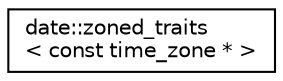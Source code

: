 digraph "Graphical Class Hierarchy"
{
 // LATEX_PDF_SIZE
  edge [fontname="Helvetica",fontsize="10",labelfontname="Helvetica",labelfontsize="10"];
  node [fontname="Helvetica",fontsize="10",shape=record];
  rankdir="LR";
  Node0 [label="date::zoned_traits\l\< const time_zone * \>",height=0.2,width=0.4,color="black", fillcolor="white", style="filled",URL="$structdate_1_1zoned__traits_3_01const_01time__zone_01_5_01_4.html",tooltip=" "];
}
